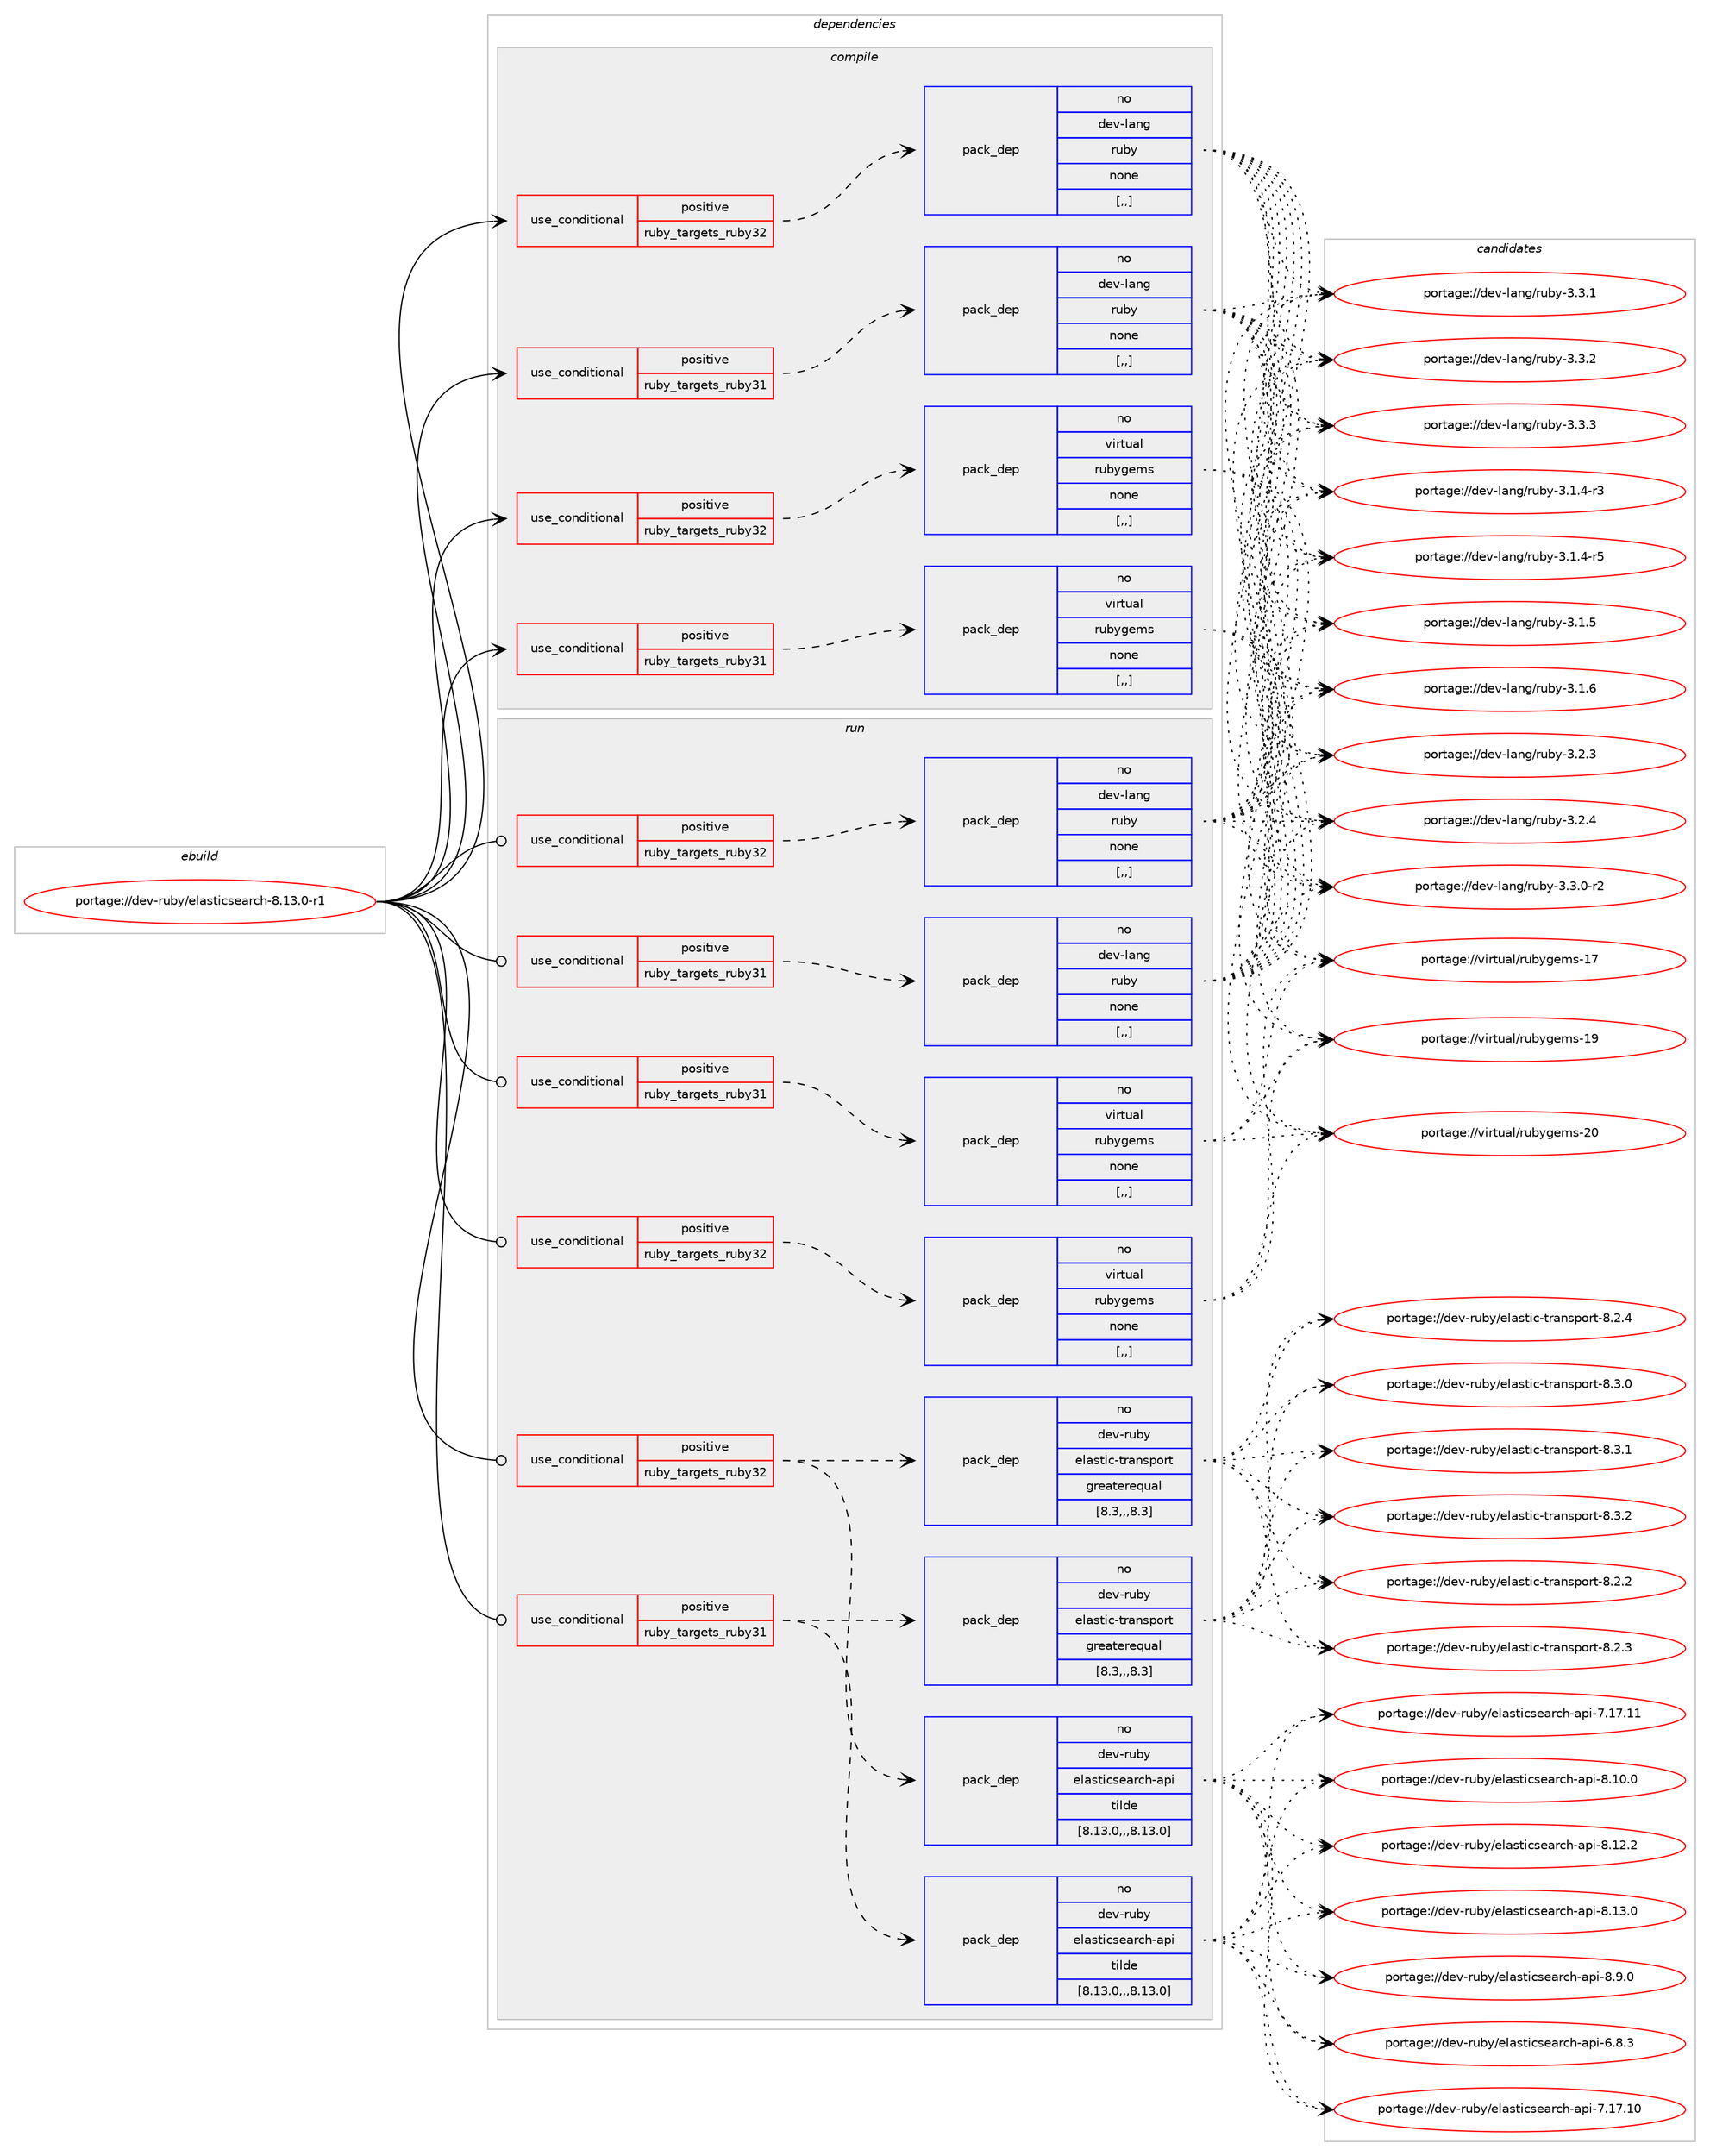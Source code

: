 digraph prolog {

# *************
# Graph options
# *************

newrank=true;
concentrate=true;
compound=true;
graph [rankdir=LR,fontname=Helvetica,fontsize=10,ranksep=1.5];#, ranksep=2.5, nodesep=0.2];
edge  [arrowhead=vee];
node  [fontname=Helvetica,fontsize=10];

# **********
# The ebuild
# **********

subgraph cluster_leftcol {
color=gray;
rank=same;
label=<<i>ebuild</i>>;
id [label="portage://dev-ruby/elasticsearch-8.13.0-r1", color=red, width=4, href="../dev-ruby/elasticsearch-8.13.0-r1.svg"];
}

# ****************
# The dependencies
# ****************

subgraph cluster_midcol {
color=gray;
label=<<i>dependencies</i>>;
subgraph cluster_compile {
fillcolor="#eeeeee";
style=filled;
label=<<i>compile</i>>;
subgraph cond45870 {
dependency178530 [label=<<TABLE BORDER="0" CELLBORDER="1" CELLSPACING="0" CELLPADDING="4"><TR><TD ROWSPAN="3" CELLPADDING="10">use_conditional</TD></TR><TR><TD>positive</TD></TR><TR><TD>ruby_targets_ruby31</TD></TR></TABLE>>, shape=none, color=red];
subgraph pack131383 {
dependency178531 [label=<<TABLE BORDER="0" CELLBORDER="1" CELLSPACING="0" CELLPADDING="4" WIDTH="220"><TR><TD ROWSPAN="6" CELLPADDING="30">pack_dep</TD></TR><TR><TD WIDTH="110">no</TD></TR><TR><TD>dev-lang</TD></TR><TR><TD>ruby</TD></TR><TR><TD>none</TD></TR><TR><TD>[,,]</TD></TR></TABLE>>, shape=none, color=blue];
}
dependency178530:e -> dependency178531:w [weight=20,style="dashed",arrowhead="vee"];
}
id:e -> dependency178530:w [weight=20,style="solid",arrowhead="vee"];
subgraph cond45871 {
dependency178532 [label=<<TABLE BORDER="0" CELLBORDER="1" CELLSPACING="0" CELLPADDING="4"><TR><TD ROWSPAN="3" CELLPADDING="10">use_conditional</TD></TR><TR><TD>positive</TD></TR><TR><TD>ruby_targets_ruby31</TD></TR></TABLE>>, shape=none, color=red];
subgraph pack131384 {
dependency178533 [label=<<TABLE BORDER="0" CELLBORDER="1" CELLSPACING="0" CELLPADDING="4" WIDTH="220"><TR><TD ROWSPAN="6" CELLPADDING="30">pack_dep</TD></TR><TR><TD WIDTH="110">no</TD></TR><TR><TD>virtual</TD></TR><TR><TD>rubygems</TD></TR><TR><TD>none</TD></TR><TR><TD>[,,]</TD></TR></TABLE>>, shape=none, color=blue];
}
dependency178532:e -> dependency178533:w [weight=20,style="dashed",arrowhead="vee"];
}
id:e -> dependency178532:w [weight=20,style="solid",arrowhead="vee"];
subgraph cond45872 {
dependency178534 [label=<<TABLE BORDER="0" CELLBORDER="1" CELLSPACING="0" CELLPADDING="4"><TR><TD ROWSPAN="3" CELLPADDING="10">use_conditional</TD></TR><TR><TD>positive</TD></TR><TR><TD>ruby_targets_ruby32</TD></TR></TABLE>>, shape=none, color=red];
subgraph pack131385 {
dependency178535 [label=<<TABLE BORDER="0" CELLBORDER="1" CELLSPACING="0" CELLPADDING="4" WIDTH="220"><TR><TD ROWSPAN="6" CELLPADDING="30">pack_dep</TD></TR><TR><TD WIDTH="110">no</TD></TR><TR><TD>dev-lang</TD></TR><TR><TD>ruby</TD></TR><TR><TD>none</TD></TR><TR><TD>[,,]</TD></TR></TABLE>>, shape=none, color=blue];
}
dependency178534:e -> dependency178535:w [weight=20,style="dashed",arrowhead="vee"];
}
id:e -> dependency178534:w [weight=20,style="solid",arrowhead="vee"];
subgraph cond45873 {
dependency178536 [label=<<TABLE BORDER="0" CELLBORDER="1" CELLSPACING="0" CELLPADDING="4"><TR><TD ROWSPAN="3" CELLPADDING="10">use_conditional</TD></TR><TR><TD>positive</TD></TR><TR><TD>ruby_targets_ruby32</TD></TR></TABLE>>, shape=none, color=red];
subgraph pack131386 {
dependency178537 [label=<<TABLE BORDER="0" CELLBORDER="1" CELLSPACING="0" CELLPADDING="4" WIDTH="220"><TR><TD ROWSPAN="6" CELLPADDING="30">pack_dep</TD></TR><TR><TD WIDTH="110">no</TD></TR><TR><TD>virtual</TD></TR><TR><TD>rubygems</TD></TR><TR><TD>none</TD></TR><TR><TD>[,,]</TD></TR></TABLE>>, shape=none, color=blue];
}
dependency178536:e -> dependency178537:w [weight=20,style="dashed",arrowhead="vee"];
}
id:e -> dependency178536:w [weight=20,style="solid",arrowhead="vee"];
}
subgraph cluster_compileandrun {
fillcolor="#eeeeee";
style=filled;
label=<<i>compile and run</i>>;
}
subgraph cluster_run {
fillcolor="#eeeeee";
style=filled;
label=<<i>run</i>>;
subgraph cond45874 {
dependency178538 [label=<<TABLE BORDER="0" CELLBORDER="1" CELLSPACING="0" CELLPADDING="4"><TR><TD ROWSPAN="3" CELLPADDING="10">use_conditional</TD></TR><TR><TD>positive</TD></TR><TR><TD>ruby_targets_ruby31</TD></TR></TABLE>>, shape=none, color=red];
subgraph pack131387 {
dependency178539 [label=<<TABLE BORDER="0" CELLBORDER="1" CELLSPACING="0" CELLPADDING="4" WIDTH="220"><TR><TD ROWSPAN="6" CELLPADDING="30">pack_dep</TD></TR><TR><TD WIDTH="110">no</TD></TR><TR><TD>dev-lang</TD></TR><TR><TD>ruby</TD></TR><TR><TD>none</TD></TR><TR><TD>[,,]</TD></TR></TABLE>>, shape=none, color=blue];
}
dependency178538:e -> dependency178539:w [weight=20,style="dashed",arrowhead="vee"];
}
id:e -> dependency178538:w [weight=20,style="solid",arrowhead="odot"];
subgraph cond45875 {
dependency178540 [label=<<TABLE BORDER="0" CELLBORDER="1" CELLSPACING="0" CELLPADDING="4"><TR><TD ROWSPAN="3" CELLPADDING="10">use_conditional</TD></TR><TR><TD>positive</TD></TR><TR><TD>ruby_targets_ruby31</TD></TR></TABLE>>, shape=none, color=red];
subgraph pack131388 {
dependency178541 [label=<<TABLE BORDER="0" CELLBORDER="1" CELLSPACING="0" CELLPADDING="4" WIDTH="220"><TR><TD ROWSPAN="6" CELLPADDING="30">pack_dep</TD></TR><TR><TD WIDTH="110">no</TD></TR><TR><TD>dev-ruby</TD></TR><TR><TD>elasticsearch-api</TD></TR><TR><TD>tilde</TD></TR><TR><TD>[8.13.0,,,8.13.0]</TD></TR></TABLE>>, shape=none, color=blue];
}
dependency178540:e -> dependency178541:w [weight=20,style="dashed",arrowhead="vee"];
subgraph pack131389 {
dependency178542 [label=<<TABLE BORDER="0" CELLBORDER="1" CELLSPACING="0" CELLPADDING="4" WIDTH="220"><TR><TD ROWSPAN="6" CELLPADDING="30">pack_dep</TD></TR><TR><TD WIDTH="110">no</TD></TR><TR><TD>dev-ruby</TD></TR><TR><TD>elastic-transport</TD></TR><TR><TD>greaterequal</TD></TR><TR><TD>[8.3,,,8.3]</TD></TR></TABLE>>, shape=none, color=blue];
}
dependency178540:e -> dependency178542:w [weight=20,style="dashed",arrowhead="vee"];
}
id:e -> dependency178540:w [weight=20,style="solid",arrowhead="odot"];
subgraph cond45876 {
dependency178543 [label=<<TABLE BORDER="0" CELLBORDER="1" CELLSPACING="0" CELLPADDING="4"><TR><TD ROWSPAN="3" CELLPADDING="10">use_conditional</TD></TR><TR><TD>positive</TD></TR><TR><TD>ruby_targets_ruby31</TD></TR></TABLE>>, shape=none, color=red];
subgraph pack131390 {
dependency178544 [label=<<TABLE BORDER="0" CELLBORDER="1" CELLSPACING="0" CELLPADDING="4" WIDTH="220"><TR><TD ROWSPAN="6" CELLPADDING="30">pack_dep</TD></TR><TR><TD WIDTH="110">no</TD></TR><TR><TD>virtual</TD></TR><TR><TD>rubygems</TD></TR><TR><TD>none</TD></TR><TR><TD>[,,]</TD></TR></TABLE>>, shape=none, color=blue];
}
dependency178543:e -> dependency178544:w [weight=20,style="dashed",arrowhead="vee"];
}
id:e -> dependency178543:w [weight=20,style="solid",arrowhead="odot"];
subgraph cond45877 {
dependency178545 [label=<<TABLE BORDER="0" CELLBORDER="1" CELLSPACING="0" CELLPADDING="4"><TR><TD ROWSPAN="3" CELLPADDING="10">use_conditional</TD></TR><TR><TD>positive</TD></TR><TR><TD>ruby_targets_ruby32</TD></TR></TABLE>>, shape=none, color=red];
subgraph pack131391 {
dependency178546 [label=<<TABLE BORDER="0" CELLBORDER="1" CELLSPACING="0" CELLPADDING="4" WIDTH="220"><TR><TD ROWSPAN="6" CELLPADDING="30">pack_dep</TD></TR><TR><TD WIDTH="110">no</TD></TR><TR><TD>dev-lang</TD></TR><TR><TD>ruby</TD></TR><TR><TD>none</TD></TR><TR><TD>[,,]</TD></TR></TABLE>>, shape=none, color=blue];
}
dependency178545:e -> dependency178546:w [weight=20,style="dashed",arrowhead="vee"];
}
id:e -> dependency178545:w [weight=20,style="solid",arrowhead="odot"];
subgraph cond45878 {
dependency178547 [label=<<TABLE BORDER="0" CELLBORDER="1" CELLSPACING="0" CELLPADDING="4"><TR><TD ROWSPAN="3" CELLPADDING="10">use_conditional</TD></TR><TR><TD>positive</TD></TR><TR><TD>ruby_targets_ruby32</TD></TR></TABLE>>, shape=none, color=red];
subgraph pack131392 {
dependency178548 [label=<<TABLE BORDER="0" CELLBORDER="1" CELLSPACING="0" CELLPADDING="4" WIDTH="220"><TR><TD ROWSPAN="6" CELLPADDING="30">pack_dep</TD></TR><TR><TD WIDTH="110">no</TD></TR><TR><TD>dev-ruby</TD></TR><TR><TD>elasticsearch-api</TD></TR><TR><TD>tilde</TD></TR><TR><TD>[8.13.0,,,8.13.0]</TD></TR></TABLE>>, shape=none, color=blue];
}
dependency178547:e -> dependency178548:w [weight=20,style="dashed",arrowhead="vee"];
subgraph pack131393 {
dependency178549 [label=<<TABLE BORDER="0" CELLBORDER="1" CELLSPACING="0" CELLPADDING="4" WIDTH="220"><TR><TD ROWSPAN="6" CELLPADDING="30">pack_dep</TD></TR><TR><TD WIDTH="110">no</TD></TR><TR><TD>dev-ruby</TD></TR><TR><TD>elastic-transport</TD></TR><TR><TD>greaterequal</TD></TR><TR><TD>[8.3,,,8.3]</TD></TR></TABLE>>, shape=none, color=blue];
}
dependency178547:e -> dependency178549:w [weight=20,style="dashed",arrowhead="vee"];
}
id:e -> dependency178547:w [weight=20,style="solid",arrowhead="odot"];
subgraph cond45879 {
dependency178550 [label=<<TABLE BORDER="0" CELLBORDER="1" CELLSPACING="0" CELLPADDING="4"><TR><TD ROWSPAN="3" CELLPADDING="10">use_conditional</TD></TR><TR><TD>positive</TD></TR><TR><TD>ruby_targets_ruby32</TD></TR></TABLE>>, shape=none, color=red];
subgraph pack131394 {
dependency178551 [label=<<TABLE BORDER="0" CELLBORDER="1" CELLSPACING="0" CELLPADDING="4" WIDTH="220"><TR><TD ROWSPAN="6" CELLPADDING="30">pack_dep</TD></TR><TR><TD WIDTH="110">no</TD></TR><TR><TD>virtual</TD></TR><TR><TD>rubygems</TD></TR><TR><TD>none</TD></TR><TR><TD>[,,]</TD></TR></TABLE>>, shape=none, color=blue];
}
dependency178550:e -> dependency178551:w [weight=20,style="dashed",arrowhead="vee"];
}
id:e -> dependency178550:w [weight=20,style="solid",arrowhead="odot"];
}
}

# **************
# The candidates
# **************

subgraph cluster_choices {
rank=same;
color=gray;
label=<<i>candidates</i>>;

subgraph choice131383 {
color=black;
nodesep=1;
choice100101118451089711010347114117981214551464946524511451 [label="portage://dev-lang/ruby-3.1.4-r3", color=red, width=4,href="../dev-lang/ruby-3.1.4-r3.svg"];
choice100101118451089711010347114117981214551464946524511453 [label="portage://dev-lang/ruby-3.1.4-r5", color=red, width=4,href="../dev-lang/ruby-3.1.4-r5.svg"];
choice10010111845108971101034711411798121455146494653 [label="portage://dev-lang/ruby-3.1.5", color=red, width=4,href="../dev-lang/ruby-3.1.5.svg"];
choice10010111845108971101034711411798121455146494654 [label="portage://dev-lang/ruby-3.1.6", color=red, width=4,href="../dev-lang/ruby-3.1.6.svg"];
choice10010111845108971101034711411798121455146504651 [label="portage://dev-lang/ruby-3.2.3", color=red, width=4,href="../dev-lang/ruby-3.2.3.svg"];
choice10010111845108971101034711411798121455146504652 [label="portage://dev-lang/ruby-3.2.4", color=red, width=4,href="../dev-lang/ruby-3.2.4.svg"];
choice100101118451089711010347114117981214551465146484511450 [label="portage://dev-lang/ruby-3.3.0-r2", color=red, width=4,href="../dev-lang/ruby-3.3.0-r2.svg"];
choice10010111845108971101034711411798121455146514649 [label="portage://dev-lang/ruby-3.3.1", color=red, width=4,href="../dev-lang/ruby-3.3.1.svg"];
choice10010111845108971101034711411798121455146514650 [label="portage://dev-lang/ruby-3.3.2", color=red, width=4,href="../dev-lang/ruby-3.3.2.svg"];
choice10010111845108971101034711411798121455146514651 [label="portage://dev-lang/ruby-3.3.3", color=red, width=4,href="../dev-lang/ruby-3.3.3.svg"];
dependency178531:e -> choice100101118451089711010347114117981214551464946524511451:w [style=dotted,weight="100"];
dependency178531:e -> choice100101118451089711010347114117981214551464946524511453:w [style=dotted,weight="100"];
dependency178531:e -> choice10010111845108971101034711411798121455146494653:w [style=dotted,weight="100"];
dependency178531:e -> choice10010111845108971101034711411798121455146494654:w [style=dotted,weight="100"];
dependency178531:e -> choice10010111845108971101034711411798121455146504651:w [style=dotted,weight="100"];
dependency178531:e -> choice10010111845108971101034711411798121455146504652:w [style=dotted,weight="100"];
dependency178531:e -> choice100101118451089711010347114117981214551465146484511450:w [style=dotted,weight="100"];
dependency178531:e -> choice10010111845108971101034711411798121455146514649:w [style=dotted,weight="100"];
dependency178531:e -> choice10010111845108971101034711411798121455146514650:w [style=dotted,weight="100"];
dependency178531:e -> choice10010111845108971101034711411798121455146514651:w [style=dotted,weight="100"];
}
subgraph choice131384 {
color=black;
nodesep=1;
choice118105114116117971084711411798121103101109115454955 [label="portage://virtual/rubygems-17", color=red, width=4,href="../virtual/rubygems-17.svg"];
choice118105114116117971084711411798121103101109115454957 [label="portage://virtual/rubygems-19", color=red, width=4,href="../virtual/rubygems-19.svg"];
choice118105114116117971084711411798121103101109115455048 [label="portage://virtual/rubygems-20", color=red, width=4,href="../virtual/rubygems-20.svg"];
dependency178533:e -> choice118105114116117971084711411798121103101109115454955:w [style=dotted,weight="100"];
dependency178533:e -> choice118105114116117971084711411798121103101109115454957:w [style=dotted,weight="100"];
dependency178533:e -> choice118105114116117971084711411798121103101109115455048:w [style=dotted,weight="100"];
}
subgraph choice131385 {
color=black;
nodesep=1;
choice100101118451089711010347114117981214551464946524511451 [label="portage://dev-lang/ruby-3.1.4-r3", color=red, width=4,href="../dev-lang/ruby-3.1.4-r3.svg"];
choice100101118451089711010347114117981214551464946524511453 [label="portage://dev-lang/ruby-3.1.4-r5", color=red, width=4,href="../dev-lang/ruby-3.1.4-r5.svg"];
choice10010111845108971101034711411798121455146494653 [label="portage://dev-lang/ruby-3.1.5", color=red, width=4,href="../dev-lang/ruby-3.1.5.svg"];
choice10010111845108971101034711411798121455146494654 [label="portage://dev-lang/ruby-3.1.6", color=red, width=4,href="../dev-lang/ruby-3.1.6.svg"];
choice10010111845108971101034711411798121455146504651 [label="portage://dev-lang/ruby-3.2.3", color=red, width=4,href="../dev-lang/ruby-3.2.3.svg"];
choice10010111845108971101034711411798121455146504652 [label="portage://dev-lang/ruby-3.2.4", color=red, width=4,href="../dev-lang/ruby-3.2.4.svg"];
choice100101118451089711010347114117981214551465146484511450 [label="portage://dev-lang/ruby-3.3.0-r2", color=red, width=4,href="../dev-lang/ruby-3.3.0-r2.svg"];
choice10010111845108971101034711411798121455146514649 [label="portage://dev-lang/ruby-3.3.1", color=red, width=4,href="../dev-lang/ruby-3.3.1.svg"];
choice10010111845108971101034711411798121455146514650 [label="portage://dev-lang/ruby-3.3.2", color=red, width=4,href="../dev-lang/ruby-3.3.2.svg"];
choice10010111845108971101034711411798121455146514651 [label="portage://dev-lang/ruby-3.3.3", color=red, width=4,href="../dev-lang/ruby-3.3.3.svg"];
dependency178535:e -> choice100101118451089711010347114117981214551464946524511451:w [style=dotted,weight="100"];
dependency178535:e -> choice100101118451089711010347114117981214551464946524511453:w [style=dotted,weight="100"];
dependency178535:e -> choice10010111845108971101034711411798121455146494653:w [style=dotted,weight="100"];
dependency178535:e -> choice10010111845108971101034711411798121455146494654:w [style=dotted,weight="100"];
dependency178535:e -> choice10010111845108971101034711411798121455146504651:w [style=dotted,weight="100"];
dependency178535:e -> choice10010111845108971101034711411798121455146504652:w [style=dotted,weight="100"];
dependency178535:e -> choice100101118451089711010347114117981214551465146484511450:w [style=dotted,weight="100"];
dependency178535:e -> choice10010111845108971101034711411798121455146514649:w [style=dotted,weight="100"];
dependency178535:e -> choice10010111845108971101034711411798121455146514650:w [style=dotted,weight="100"];
dependency178535:e -> choice10010111845108971101034711411798121455146514651:w [style=dotted,weight="100"];
}
subgraph choice131386 {
color=black;
nodesep=1;
choice118105114116117971084711411798121103101109115454955 [label="portage://virtual/rubygems-17", color=red, width=4,href="../virtual/rubygems-17.svg"];
choice118105114116117971084711411798121103101109115454957 [label="portage://virtual/rubygems-19", color=red, width=4,href="../virtual/rubygems-19.svg"];
choice118105114116117971084711411798121103101109115455048 [label="portage://virtual/rubygems-20", color=red, width=4,href="../virtual/rubygems-20.svg"];
dependency178537:e -> choice118105114116117971084711411798121103101109115454955:w [style=dotted,weight="100"];
dependency178537:e -> choice118105114116117971084711411798121103101109115454957:w [style=dotted,weight="100"];
dependency178537:e -> choice118105114116117971084711411798121103101109115455048:w [style=dotted,weight="100"];
}
subgraph choice131387 {
color=black;
nodesep=1;
choice100101118451089711010347114117981214551464946524511451 [label="portage://dev-lang/ruby-3.1.4-r3", color=red, width=4,href="../dev-lang/ruby-3.1.4-r3.svg"];
choice100101118451089711010347114117981214551464946524511453 [label="portage://dev-lang/ruby-3.1.4-r5", color=red, width=4,href="../dev-lang/ruby-3.1.4-r5.svg"];
choice10010111845108971101034711411798121455146494653 [label="portage://dev-lang/ruby-3.1.5", color=red, width=4,href="../dev-lang/ruby-3.1.5.svg"];
choice10010111845108971101034711411798121455146494654 [label="portage://dev-lang/ruby-3.1.6", color=red, width=4,href="../dev-lang/ruby-3.1.6.svg"];
choice10010111845108971101034711411798121455146504651 [label="portage://dev-lang/ruby-3.2.3", color=red, width=4,href="../dev-lang/ruby-3.2.3.svg"];
choice10010111845108971101034711411798121455146504652 [label="portage://dev-lang/ruby-3.2.4", color=red, width=4,href="../dev-lang/ruby-3.2.4.svg"];
choice100101118451089711010347114117981214551465146484511450 [label="portage://dev-lang/ruby-3.3.0-r2", color=red, width=4,href="../dev-lang/ruby-3.3.0-r2.svg"];
choice10010111845108971101034711411798121455146514649 [label="portage://dev-lang/ruby-3.3.1", color=red, width=4,href="../dev-lang/ruby-3.3.1.svg"];
choice10010111845108971101034711411798121455146514650 [label="portage://dev-lang/ruby-3.3.2", color=red, width=4,href="../dev-lang/ruby-3.3.2.svg"];
choice10010111845108971101034711411798121455146514651 [label="portage://dev-lang/ruby-3.3.3", color=red, width=4,href="../dev-lang/ruby-3.3.3.svg"];
dependency178539:e -> choice100101118451089711010347114117981214551464946524511451:w [style=dotted,weight="100"];
dependency178539:e -> choice100101118451089711010347114117981214551464946524511453:w [style=dotted,weight="100"];
dependency178539:e -> choice10010111845108971101034711411798121455146494653:w [style=dotted,weight="100"];
dependency178539:e -> choice10010111845108971101034711411798121455146494654:w [style=dotted,weight="100"];
dependency178539:e -> choice10010111845108971101034711411798121455146504651:w [style=dotted,weight="100"];
dependency178539:e -> choice10010111845108971101034711411798121455146504652:w [style=dotted,weight="100"];
dependency178539:e -> choice100101118451089711010347114117981214551465146484511450:w [style=dotted,weight="100"];
dependency178539:e -> choice10010111845108971101034711411798121455146514649:w [style=dotted,weight="100"];
dependency178539:e -> choice10010111845108971101034711411798121455146514650:w [style=dotted,weight="100"];
dependency178539:e -> choice10010111845108971101034711411798121455146514651:w [style=dotted,weight="100"];
}
subgraph choice131388 {
color=black;
nodesep=1;
choice100101118451141179812147101108971151161059911510197114991044597112105455446564651 [label="portage://dev-ruby/elasticsearch-api-6.8.3", color=red, width=4,href="../dev-ruby/elasticsearch-api-6.8.3.svg"];
choice1001011184511411798121471011089711511610599115101971149910445971121054555464955464948 [label="portage://dev-ruby/elasticsearch-api-7.17.10", color=red, width=4,href="../dev-ruby/elasticsearch-api-7.17.10.svg"];
choice1001011184511411798121471011089711511610599115101971149910445971121054555464955464949 [label="portage://dev-ruby/elasticsearch-api-7.17.11", color=red, width=4,href="../dev-ruby/elasticsearch-api-7.17.11.svg"];
choice10010111845114117981214710110897115116105991151019711499104459711210545564649484648 [label="portage://dev-ruby/elasticsearch-api-8.10.0", color=red, width=4,href="../dev-ruby/elasticsearch-api-8.10.0.svg"];
choice10010111845114117981214710110897115116105991151019711499104459711210545564649504650 [label="portage://dev-ruby/elasticsearch-api-8.12.2", color=red, width=4,href="../dev-ruby/elasticsearch-api-8.12.2.svg"];
choice10010111845114117981214710110897115116105991151019711499104459711210545564649514648 [label="portage://dev-ruby/elasticsearch-api-8.13.0", color=red, width=4,href="../dev-ruby/elasticsearch-api-8.13.0.svg"];
choice100101118451141179812147101108971151161059911510197114991044597112105455646574648 [label="portage://dev-ruby/elasticsearch-api-8.9.0", color=red, width=4,href="../dev-ruby/elasticsearch-api-8.9.0.svg"];
dependency178541:e -> choice100101118451141179812147101108971151161059911510197114991044597112105455446564651:w [style=dotted,weight="100"];
dependency178541:e -> choice1001011184511411798121471011089711511610599115101971149910445971121054555464955464948:w [style=dotted,weight="100"];
dependency178541:e -> choice1001011184511411798121471011089711511610599115101971149910445971121054555464955464949:w [style=dotted,weight="100"];
dependency178541:e -> choice10010111845114117981214710110897115116105991151019711499104459711210545564649484648:w [style=dotted,weight="100"];
dependency178541:e -> choice10010111845114117981214710110897115116105991151019711499104459711210545564649504650:w [style=dotted,weight="100"];
dependency178541:e -> choice10010111845114117981214710110897115116105991151019711499104459711210545564649514648:w [style=dotted,weight="100"];
dependency178541:e -> choice100101118451141179812147101108971151161059911510197114991044597112105455646574648:w [style=dotted,weight="100"];
}
subgraph choice131389 {
color=black;
nodesep=1;
choice10010111845114117981214710110897115116105994511611497110115112111114116455646504650 [label="portage://dev-ruby/elastic-transport-8.2.2", color=red, width=4,href="../dev-ruby/elastic-transport-8.2.2.svg"];
choice10010111845114117981214710110897115116105994511611497110115112111114116455646504651 [label="portage://dev-ruby/elastic-transport-8.2.3", color=red, width=4,href="../dev-ruby/elastic-transport-8.2.3.svg"];
choice10010111845114117981214710110897115116105994511611497110115112111114116455646504652 [label="portage://dev-ruby/elastic-transport-8.2.4", color=red, width=4,href="../dev-ruby/elastic-transport-8.2.4.svg"];
choice10010111845114117981214710110897115116105994511611497110115112111114116455646514648 [label="portage://dev-ruby/elastic-transport-8.3.0", color=red, width=4,href="../dev-ruby/elastic-transport-8.3.0.svg"];
choice10010111845114117981214710110897115116105994511611497110115112111114116455646514649 [label="portage://dev-ruby/elastic-transport-8.3.1", color=red, width=4,href="../dev-ruby/elastic-transport-8.3.1.svg"];
choice10010111845114117981214710110897115116105994511611497110115112111114116455646514650 [label="portage://dev-ruby/elastic-transport-8.3.2", color=red, width=4,href="../dev-ruby/elastic-transport-8.3.2.svg"];
dependency178542:e -> choice10010111845114117981214710110897115116105994511611497110115112111114116455646504650:w [style=dotted,weight="100"];
dependency178542:e -> choice10010111845114117981214710110897115116105994511611497110115112111114116455646504651:w [style=dotted,weight="100"];
dependency178542:e -> choice10010111845114117981214710110897115116105994511611497110115112111114116455646504652:w [style=dotted,weight="100"];
dependency178542:e -> choice10010111845114117981214710110897115116105994511611497110115112111114116455646514648:w [style=dotted,weight="100"];
dependency178542:e -> choice10010111845114117981214710110897115116105994511611497110115112111114116455646514649:w [style=dotted,weight="100"];
dependency178542:e -> choice10010111845114117981214710110897115116105994511611497110115112111114116455646514650:w [style=dotted,weight="100"];
}
subgraph choice131390 {
color=black;
nodesep=1;
choice118105114116117971084711411798121103101109115454955 [label="portage://virtual/rubygems-17", color=red, width=4,href="../virtual/rubygems-17.svg"];
choice118105114116117971084711411798121103101109115454957 [label="portage://virtual/rubygems-19", color=red, width=4,href="../virtual/rubygems-19.svg"];
choice118105114116117971084711411798121103101109115455048 [label="portage://virtual/rubygems-20", color=red, width=4,href="../virtual/rubygems-20.svg"];
dependency178544:e -> choice118105114116117971084711411798121103101109115454955:w [style=dotted,weight="100"];
dependency178544:e -> choice118105114116117971084711411798121103101109115454957:w [style=dotted,weight="100"];
dependency178544:e -> choice118105114116117971084711411798121103101109115455048:w [style=dotted,weight="100"];
}
subgraph choice131391 {
color=black;
nodesep=1;
choice100101118451089711010347114117981214551464946524511451 [label="portage://dev-lang/ruby-3.1.4-r3", color=red, width=4,href="../dev-lang/ruby-3.1.4-r3.svg"];
choice100101118451089711010347114117981214551464946524511453 [label="portage://dev-lang/ruby-3.1.4-r5", color=red, width=4,href="../dev-lang/ruby-3.1.4-r5.svg"];
choice10010111845108971101034711411798121455146494653 [label="portage://dev-lang/ruby-3.1.5", color=red, width=4,href="../dev-lang/ruby-3.1.5.svg"];
choice10010111845108971101034711411798121455146494654 [label="portage://dev-lang/ruby-3.1.6", color=red, width=4,href="../dev-lang/ruby-3.1.6.svg"];
choice10010111845108971101034711411798121455146504651 [label="portage://dev-lang/ruby-3.2.3", color=red, width=4,href="../dev-lang/ruby-3.2.3.svg"];
choice10010111845108971101034711411798121455146504652 [label="portage://dev-lang/ruby-3.2.4", color=red, width=4,href="../dev-lang/ruby-3.2.4.svg"];
choice100101118451089711010347114117981214551465146484511450 [label="portage://dev-lang/ruby-3.3.0-r2", color=red, width=4,href="../dev-lang/ruby-3.3.0-r2.svg"];
choice10010111845108971101034711411798121455146514649 [label="portage://dev-lang/ruby-3.3.1", color=red, width=4,href="../dev-lang/ruby-3.3.1.svg"];
choice10010111845108971101034711411798121455146514650 [label="portage://dev-lang/ruby-3.3.2", color=red, width=4,href="../dev-lang/ruby-3.3.2.svg"];
choice10010111845108971101034711411798121455146514651 [label="portage://dev-lang/ruby-3.3.3", color=red, width=4,href="../dev-lang/ruby-3.3.3.svg"];
dependency178546:e -> choice100101118451089711010347114117981214551464946524511451:w [style=dotted,weight="100"];
dependency178546:e -> choice100101118451089711010347114117981214551464946524511453:w [style=dotted,weight="100"];
dependency178546:e -> choice10010111845108971101034711411798121455146494653:w [style=dotted,weight="100"];
dependency178546:e -> choice10010111845108971101034711411798121455146494654:w [style=dotted,weight="100"];
dependency178546:e -> choice10010111845108971101034711411798121455146504651:w [style=dotted,weight="100"];
dependency178546:e -> choice10010111845108971101034711411798121455146504652:w [style=dotted,weight="100"];
dependency178546:e -> choice100101118451089711010347114117981214551465146484511450:w [style=dotted,weight="100"];
dependency178546:e -> choice10010111845108971101034711411798121455146514649:w [style=dotted,weight="100"];
dependency178546:e -> choice10010111845108971101034711411798121455146514650:w [style=dotted,weight="100"];
dependency178546:e -> choice10010111845108971101034711411798121455146514651:w [style=dotted,weight="100"];
}
subgraph choice131392 {
color=black;
nodesep=1;
choice100101118451141179812147101108971151161059911510197114991044597112105455446564651 [label="portage://dev-ruby/elasticsearch-api-6.8.3", color=red, width=4,href="../dev-ruby/elasticsearch-api-6.8.3.svg"];
choice1001011184511411798121471011089711511610599115101971149910445971121054555464955464948 [label="portage://dev-ruby/elasticsearch-api-7.17.10", color=red, width=4,href="../dev-ruby/elasticsearch-api-7.17.10.svg"];
choice1001011184511411798121471011089711511610599115101971149910445971121054555464955464949 [label="portage://dev-ruby/elasticsearch-api-7.17.11", color=red, width=4,href="../dev-ruby/elasticsearch-api-7.17.11.svg"];
choice10010111845114117981214710110897115116105991151019711499104459711210545564649484648 [label="portage://dev-ruby/elasticsearch-api-8.10.0", color=red, width=4,href="../dev-ruby/elasticsearch-api-8.10.0.svg"];
choice10010111845114117981214710110897115116105991151019711499104459711210545564649504650 [label="portage://dev-ruby/elasticsearch-api-8.12.2", color=red, width=4,href="../dev-ruby/elasticsearch-api-8.12.2.svg"];
choice10010111845114117981214710110897115116105991151019711499104459711210545564649514648 [label="portage://dev-ruby/elasticsearch-api-8.13.0", color=red, width=4,href="../dev-ruby/elasticsearch-api-8.13.0.svg"];
choice100101118451141179812147101108971151161059911510197114991044597112105455646574648 [label="portage://dev-ruby/elasticsearch-api-8.9.0", color=red, width=4,href="../dev-ruby/elasticsearch-api-8.9.0.svg"];
dependency178548:e -> choice100101118451141179812147101108971151161059911510197114991044597112105455446564651:w [style=dotted,weight="100"];
dependency178548:e -> choice1001011184511411798121471011089711511610599115101971149910445971121054555464955464948:w [style=dotted,weight="100"];
dependency178548:e -> choice1001011184511411798121471011089711511610599115101971149910445971121054555464955464949:w [style=dotted,weight="100"];
dependency178548:e -> choice10010111845114117981214710110897115116105991151019711499104459711210545564649484648:w [style=dotted,weight="100"];
dependency178548:e -> choice10010111845114117981214710110897115116105991151019711499104459711210545564649504650:w [style=dotted,weight="100"];
dependency178548:e -> choice10010111845114117981214710110897115116105991151019711499104459711210545564649514648:w [style=dotted,weight="100"];
dependency178548:e -> choice100101118451141179812147101108971151161059911510197114991044597112105455646574648:w [style=dotted,weight="100"];
}
subgraph choice131393 {
color=black;
nodesep=1;
choice10010111845114117981214710110897115116105994511611497110115112111114116455646504650 [label="portage://dev-ruby/elastic-transport-8.2.2", color=red, width=4,href="../dev-ruby/elastic-transport-8.2.2.svg"];
choice10010111845114117981214710110897115116105994511611497110115112111114116455646504651 [label="portage://dev-ruby/elastic-transport-8.2.3", color=red, width=4,href="../dev-ruby/elastic-transport-8.2.3.svg"];
choice10010111845114117981214710110897115116105994511611497110115112111114116455646504652 [label="portage://dev-ruby/elastic-transport-8.2.4", color=red, width=4,href="../dev-ruby/elastic-transport-8.2.4.svg"];
choice10010111845114117981214710110897115116105994511611497110115112111114116455646514648 [label="portage://dev-ruby/elastic-transport-8.3.0", color=red, width=4,href="../dev-ruby/elastic-transport-8.3.0.svg"];
choice10010111845114117981214710110897115116105994511611497110115112111114116455646514649 [label="portage://dev-ruby/elastic-transport-8.3.1", color=red, width=4,href="../dev-ruby/elastic-transport-8.3.1.svg"];
choice10010111845114117981214710110897115116105994511611497110115112111114116455646514650 [label="portage://dev-ruby/elastic-transport-8.3.2", color=red, width=4,href="../dev-ruby/elastic-transport-8.3.2.svg"];
dependency178549:e -> choice10010111845114117981214710110897115116105994511611497110115112111114116455646504650:w [style=dotted,weight="100"];
dependency178549:e -> choice10010111845114117981214710110897115116105994511611497110115112111114116455646504651:w [style=dotted,weight="100"];
dependency178549:e -> choice10010111845114117981214710110897115116105994511611497110115112111114116455646504652:w [style=dotted,weight="100"];
dependency178549:e -> choice10010111845114117981214710110897115116105994511611497110115112111114116455646514648:w [style=dotted,weight="100"];
dependency178549:e -> choice10010111845114117981214710110897115116105994511611497110115112111114116455646514649:w [style=dotted,weight="100"];
dependency178549:e -> choice10010111845114117981214710110897115116105994511611497110115112111114116455646514650:w [style=dotted,weight="100"];
}
subgraph choice131394 {
color=black;
nodesep=1;
choice118105114116117971084711411798121103101109115454955 [label="portage://virtual/rubygems-17", color=red, width=4,href="../virtual/rubygems-17.svg"];
choice118105114116117971084711411798121103101109115454957 [label="portage://virtual/rubygems-19", color=red, width=4,href="../virtual/rubygems-19.svg"];
choice118105114116117971084711411798121103101109115455048 [label="portage://virtual/rubygems-20", color=red, width=4,href="../virtual/rubygems-20.svg"];
dependency178551:e -> choice118105114116117971084711411798121103101109115454955:w [style=dotted,weight="100"];
dependency178551:e -> choice118105114116117971084711411798121103101109115454957:w [style=dotted,weight="100"];
dependency178551:e -> choice118105114116117971084711411798121103101109115455048:w [style=dotted,weight="100"];
}
}

}
